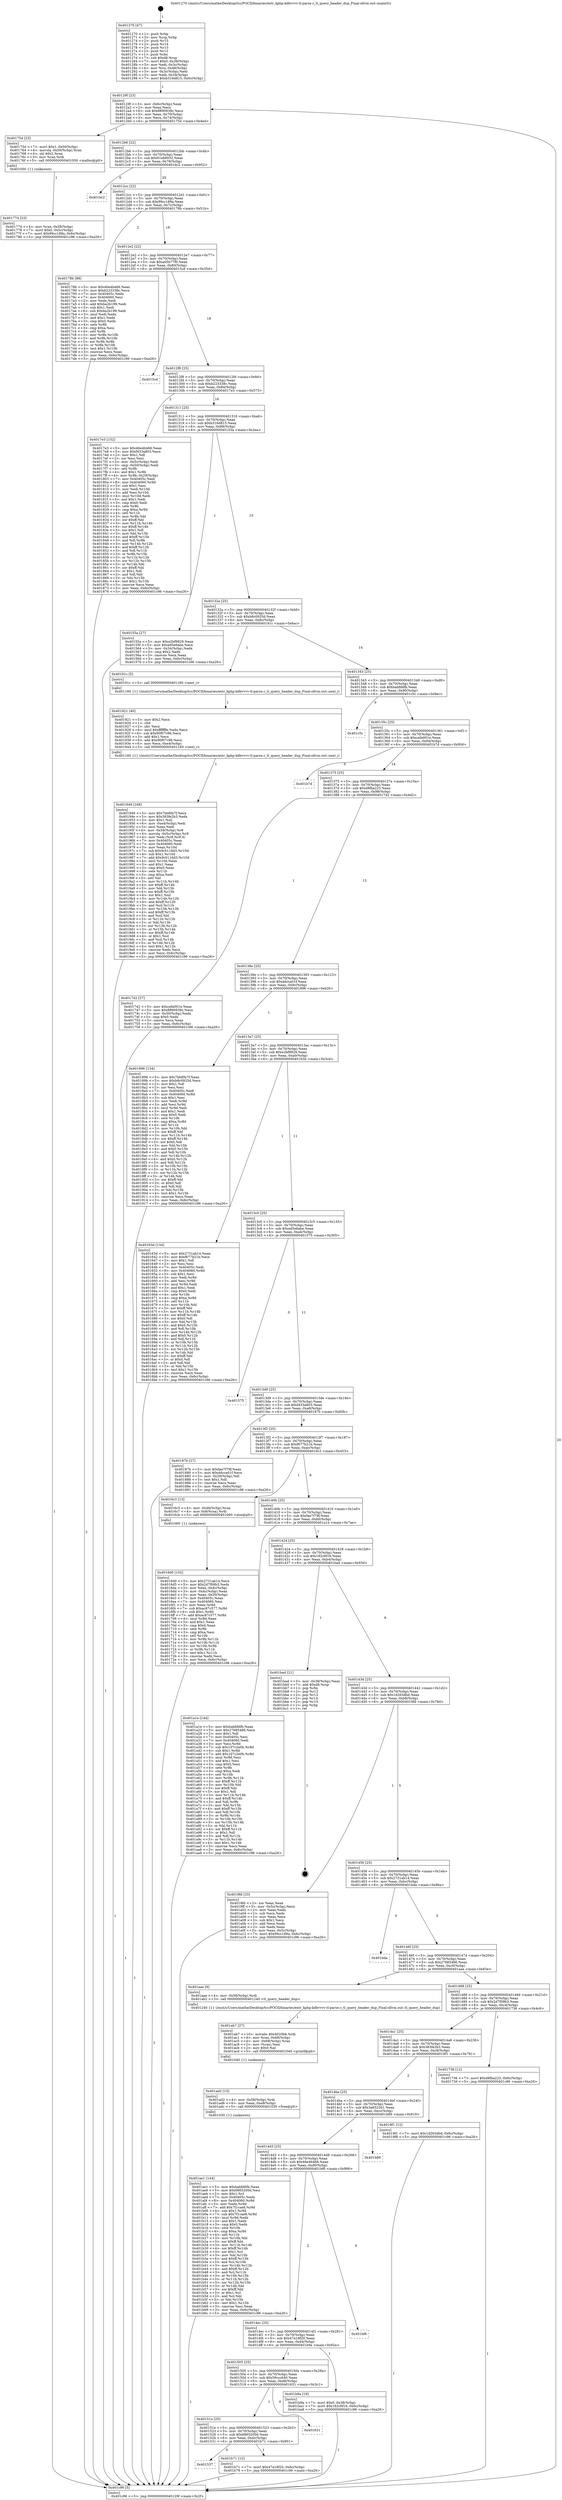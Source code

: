 digraph "0x401270" {
  label = "0x401270 (/mnt/c/Users/mathe/Desktop/tcc/POCII/binaries/extr_kphp-kdbvvvv-tl-parse.c_tl_query_header_dup_Final-ollvm.out::main(0))"
  labelloc = "t"
  node[shape=record]

  Entry [label="",width=0.3,height=0.3,shape=circle,fillcolor=black,style=filled]
  "0x40129f" [label="{
     0x40129f [23]\l
     | [instrs]\l
     &nbsp;&nbsp;0x40129f \<+3\>: mov -0x6c(%rbp),%eax\l
     &nbsp;&nbsp;0x4012a2 \<+2\>: mov %eax,%ecx\l
     &nbsp;&nbsp;0x4012a4 \<+6\>: sub $0x8890939c,%ecx\l
     &nbsp;&nbsp;0x4012aa \<+3\>: mov %eax,-0x70(%rbp)\l
     &nbsp;&nbsp;0x4012ad \<+3\>: mov %ecx,-0x74(%rbp)\l
     &nbsp;&nbsp;0x4012b0 \<+6\>: je 000000000040175d \<main+0x4ed\>\l
  }"]
  "0x40175d" [label="{
     0x40175d [23]\l
     | [instrs]\l
     &nbsp;&nbsp;0x40175d \<+7\>: movl $0x1,-0x50(%rbp)\l
     &nbsp;&nbsp;0x401764 \<+4\>: movslq -0x50(%rbp),%rax\l
     &nbsp;&nbsp;0x401768 \<+4\>: shl $0x2,%rax\l
     &nbsp;&nbsp;0x40176c \<+3\>: mov %rax,%rdi\l
     &nbsp;&nbsp;0x40176f \<+5\>: call 0000000000401050 \<malloc@plt\>\l
     | [calls]\l
     &nbsp;&nbsp;0x401050 \{1\} (unknown)\l
  }"]
  "0x4012b6" [label="{
     0x4012b6 [22]\l
     | [instrs]\l
     &nbsp;&nbsp;0x4012b6 \<+5\>: jmp 00000000004012bb \<main+0x4b\>\l
     &nbsp;&nbsp;0x4012bb \<+3\>: mov -0x70(%rbp),%eax\l
     &nbsp;&nbsp;0x4012be \<+5\>: sub $0x91eb8032,%eax\l
     &nbsp;&nbsp;0x4012c3 \<+3\>: mov %eax,-0x78(%rbp)\l
     &nbsp;&nbsp;0x4012c6 \<+6\>: je 0000000000401bc2 \<main+0x952\>\l
  }"]
  Exit [label="",width=0.3,height=0.3,shape=circle,fillcolor=black,style=filled,peripheries=2]
  "0x401bc2" [label="{
     0x401bc2\l
  }", style=dashed]
  "0x4012cc" [label="{
     0x4012cc [22]\l
     | [instrs]\l
     &nbsp;&nbsp;0x4012cc \<+5\>: jmp 00000000004012d1 \<main+0x61\>\l
     &nbsp;&nbsp;0x4012d1 \<+3\>: mov -0x70(%rbp),%eax\l
     &nbsp;&nbsp;0x4012d4 \<+5\>: sub $0x99cc188a,%eax\l
     &nbsp;&nbsp;0x4012d9 \<+3\>: mov %eax,-0x7c(%rbp)\l
     &nbsp;&nbsp;0x4012dc \<+6\>: je 000000000040178b \<main+0x51b\>\l
  }"]
  "0x401537" [label="{
     0x401537\l
  }", style=dashed]
  "0x40178b" [label="{
     0x40178b [88]\l
     | [instrs]\l
     &nbsp;&nbsp;0x40178b \<+5\>: mov $0x46e4b466,%eax\l
     &nbsp;&nbsp;0x401790 \<+5\>: mov $0xb223338c,%ecx\l
     &nbsp;&nbsp;0x401795 \<+7\>: mov 0x40405c,%edx\l
     &nbsp;&nbsp;0x40179c \<+7\>: mov 0x404060,%esi\l
     &nbsp;&nbsp;0x4017a3 \<+2\>: mov %edx,%edi\l
     &nbsp;&nbsp;0x4017a5 \<+6\>: add $0xba2b199,%edi\l
     &nbsp;&nbsp;0x4017ab \<+3\>: sub $0x1,%edi\l
     &nbsp;&nbsp;0x4017ae \<+6\>: sub $0xba2b199,%edi\l
     &nbsp;&nbsp;0x4017b4 \<+3\>: imul %edi,%edx\l
     &nbsp;&nbsp;0x4017b7 \<+3\>: and $0x1,%edx\l
     &nbsp;&nbsp;0x4017ba \<+3\>: cmp $0x0,%edx\l
     &nbsp;&nbsp;0x4017bd \<+4\>: sete %r8b\l
     &nbsp;&nbsp;0x4017c1 \<+3\>: cmp $0xa,%esi\l
     &nbsp;&nbsp;0x4017c4 \<+4\>: setl %r9b\l
     &nbsp;&nbsp;0x4017c8 \<+3\>: mov %r8b,%r10b\l
     &nbsp;&nbsp;0x4017cb \<+3\>: and %r9b,%r10b\l
     &nbsp;&nbsp;0x4017ce \<+3\>: xor %r9b,%r8b\l
     &nbsp;&nbsp;0x4017d1 \<+3\>: or %r8b,%r10b\l
     &nbsp;&nbsp;0x4017d4 \<+4\>: test $0x1,%r10b\l
     &nbsp;&nbsp;0x4017d8 \<+3\>: cmovne %ecx,%eax\l
     &nbsp;&nbsp;0x4017db \<+3\>: mov %eax,-0x6c(%rbp)\l
     &nbsp;&nbsp;0x4017de \<+5\>: jmp 0000000000401c96 \<main+0xa26\>\l
  }"]
  "0x4012e2" [label="{
     0x4012e2 [22]\l
     | [instrs]\l
     &nbsp;&nbsp;0x4012e2 \<+5\>: jmp 00000000004012e7 \<main+0x77\>\l
     &nbsp;&nbsp;0x4012e7 \<+3\>: mov -0x70(%rbp),%eax\l
     &nbsp;&nbsp;0x4012ea \<+5\>: sub $0xa05b77f0,%eax\l
     &nbsp;&nbsp;0x4012ef \<+3\>: mov %eax,-0x80(%rbp)\l
     &nbsp;&nbsp;0x4012f2 \<+6\>: je 00000000004015cd \<main+0x35d\>\l
  }"]
  "0x401b71" [label="{
     0x401b71 [12]\l
     | [instrs]\l
     &nbsp;&nbsp;0x401b71 \<+7\>: movl $0x47a18f20,-0x6c(%rbp)\l
     &nbsp;&nbsp;0x401b78 \<+5\>: jmp 0000000000401c96 \<main+0xa26\>\l
  }"]
  "0x4015cd" [label="{
     0x4015cd\l
  }", style=dashed]
  "0x4012f8" [label="{
     0x4012f8 [25]\l
     | [instrs]\l
     &nbsp;&nbsp;0x4012f8 \<+5\>: jmp 00000000004012fd \<main+0x8d\>\l
     &nbsp;&nbsp;0x4012fd \<+3\>: mov -0x70(%rbp),%eax\l
     &nbsp;&nbsp;0x401300 \<+5\>: sub $0xb223338c,%eax\l
     &nbsp;&nbsp;0x401305 \<+6\>: mov %eax,-0x84(%rbp)\l
     &nbsp;&nbsp;0x40130b \<+6\>: je 00000000004017e3 \<main+0x573\>\l
  }"]
  "0x40151e" [label="{
     0x40151e [25]\l
     | [instrs]\l
     &nbsp;&nbsp;0x40151e \<+5\>: jmp 0000000000401523 \<main+0x2b3\>\l
     &nbsp;&nbsp;0x401523 \<+3\>: mov -0x70(%rbp),%eax\l
     &nbsp;&nbsp;0x401526 \<+5\>: sub $0x6865200d,%eax\l
     &nbsp;&nbsp;0x40152b \<+6\>: mov %eax,-0xdc(%rbp)\l
     &nbsp;&nbsp;0x401531 \<+6\>: je 0000000000401b71 \<main+0x901\>\l
  }"]
  "0x4017e3" [label="{
     0x4017e3 [152]\l
     | [instrs]\l
     &nbsp;&nbsp;0x4017e3 \<+5\>: mov $0x46e4b466,%eax\l
     &nbsp;&nbsp;0x4017e8 \<+5\>: mov $0xf433a803,%ecx\l
     &nbsp;&nbsp;0x4017ed \<+2\>: mov $0x1,%dl\l
     &nbsp;&nbsp;0x4017ef \<+2\>: xor %esi,%esi\l
     &nbsp;&nbsp;0x4017f1 \<+3\>: mov -0x5c(%rbp),%edi\l
     &nbsp;&nbsp;0x4017f4 \<+3\>: cmp -0x50(%rbp),%edi\l
     &nbsp;&nbsp;0x4017f7 \<+4\>: setl %r8b\l
     &nbsp;&nbsp;0x4017fb \<+4\>: and $0x1,%r8b\l
     &nbsp;&nbsp;0x4017ff \<+4\>: mov %r8b,-0x29(%rbp)\l
     &nbsp;&nbsp;0x401803 \<+7\>: mov 0x40405c,%edi\l
     &nbsp;&nbsp;0x40180a \<+8\>: mov 0x404060,%r9d\l
     &nbsp;&nbsp;0x401812 \<+3\>: sub $0x1,%esi\l
     &nbsp;&nbsp;0x401815 \<+3\>: mov %edi,%r10d\l
     &nbsp;&nbsp;0x401818 \<+3\>: add %esi,%r10d\l
     &nbsp;&nbsp;0x40181b \<+4\>: imul %r10d,%edi\l
     &nbsp;&nbsp;0x40181f \<+3\>: and $0x1,%edi\l
     &nbsp;&nbsp;0x401822 \<+3\>: cmp $0x0,%edi\l
     &nbsp;&nbsp;0x401825 \<+4\>: sete %r8b\l
     &nbsp;&nbsp;0x401829 \<+4\>: cmp $0xa,%r9d\l
     &nbsp;&nbsp;0x40182d \<+4\>: setl %r11b\l
     &nbsp;&nbsp;0x401831 \<+3\>: mov %r8b,%bl\l
     &nbsp;&nbsp;0x401834 \<+3\>: xor $0xff,%bl\l
     &nbsp;&nbsp;0x401837 \<+3\>: mov %r11b,%r14b\l
     &nbsp;&nbsp;0x40183a \<+4\>: xor $0xff,%r14b\l
     &nbsp;&nbsp;0x40183e \<+3\>: xor $0x1,%dl\l
     &nbsp;&nbsp;0x401841 \<+3\>: mov %bl,%r15b\l
     &nbsp;&nbsp;0x401844 \<+4\>: and $0xff,%r15b\l
     &nbsp;&nbsp;0x401848 \<+3\>: and %dl,%r8b\l
     &nbsp;&nbsp;0x40184b \<+3\>: mov %r14b,%r12b\l
     &nbsp;&nbsp;0x40184e \<+4\>: and $0xff,%r12b\l
     &nbsp;&nbsp;0x401852 \<+3\>: and %dl,%r11b\l
     &nbsp;&nbsp;0x401855 \<+3\>: or %r8b,%r15b\l
     &nbsp;&nbsp;0x401858 \<+3\>: or %r11b,%r12b\l
     &nbsp;&nbsp;0x40185b \<+3\>: xor %r12b,%r15b\l
     &nbsp;&nbsp;0x40185e \<+3\>: or %r14b,%bl\l
     &nbsp;&nbsp;0x401861 \<+3\>: xor $0xff,%bl\l
     &nbsp;&nbsp;0x401864 \<+3\>: or $0x1,%dl\l
     &nbsp;&nbsp;0x401867 \<+2\>: and %dl,%bl\l
     &nbsp;&nbsp;0x401869 \<+3\>: or %bl,%r15b\l
     &nbsp;&nbsp;0x40186c \<+4\>: test $0x1,%r15b\l
     &nbsp;&nbsp;0x401870 \<+3\>: cmovne %ecx,%eax\l
     &nbsp;&nbsp;0x401873 \<+3\>: mov %eax,-0x6c(%rbp)\l
     &nbsp;&nbsp;0x401876 \<+5\>: jmp 0000000000401c96 \<main+0xa26\>\l
  }"]
  "0x401311" [label="{
     0x401311 [25]\l
     | [instrs]\l
     &nbsp;&nbsp;0x401311 \<+5\>: jmp 0000000000401316 \<main+0xa6\>\l
     &nbsp;&nbsp;0x401316 \<+3\>: mov -0x70(%rbp),%eax\l
     &nbsp;&nbsp;0x401319 \<+5\>: sub $0xb316d815,%eax\l
     &nbsp;&nbsp;0x40131e \<+6\>: mov %eax,-0x88(%rbp)\l
     &nbsp;&nbsp;0x401324 \<+6\>: je 000000000040155a \<main+0x2ea\>\l
  }"]
  "0x401631" [label="{
     0x401631\l
  }", style=dashed]
  "0x40155a" [label="{
     0x40155a [27]\l
     | [instrs]\l
     &nbsp;&nbsp;0x40155a \<+5\>: mov $0xe2bf9829,%eax\l
     &nbsp;&nbsp;0x40155f \<+5\>: mov $0xed5e6abe,%ecx\l
     &nbsp;&nbsp;0x401564 \<+3\>: mov -0x34(%rbp),%edx\l
     &nbsp;&nbsp;0x401567 \<+3\>: cmp $0x2,%edx\l
     &nbsp;&nbsp;0x40156a \<+3\>: cmovne %ecx,%eax\l
     &nbsp;&nbsp;0x40156d \<+3\>: mov %eax,-0x6c(%rbp)\l
     &nbsp;&nbsp;0x401570 \<+5\>: jmp 0000000000401c96 \<main+0xa26\>\l
  }"]
  "0x40132a" [label="{
     0x40132a [25]\l
     | [instrs]\l
     &nbsp;&nbsp;0x40132a \<+5\>: jmp 000000000040132f \<main+0xbf\>\l
     &nbsp;&nbsp;0x40132f \<+3\>: mov -0x70(%rbp),%eax\l
     &nbsp;&nbsp;0x401332 \<+5\>: sub $0xb8c0925d,%eax\l
     &nbsp;&nbsp;0x401337 \<+6\>: mov %eax,-0x8c(%rbp)\l
     &nbsp;&nbsp;0x40133d \<+6\>: je 000000000040191c \<main+0x6ac\>\l
  }"]
  "0x401c96" [label="{
     0x401c96 [5]\l
     | [instrs]\l
     &nbsp;&nbsp;0x401c96 \<+5\>: jmp 000000000040129f \<main+0x2f\>\l
  }"]
  "0x401270" [label="{
     0x401270 [47]\l
     | [instrs]\l
     &nbsp;&nbsp;0x401270 \<+1\>: push %rbp\l
     &nbsp;&nbsp;0x401271 \<+3\>: mov %rsp,%rbp\l
     &nbsp;&nbsp;0x401274 \<+2\>: push %r15\l
     &nbsp;&nbsp;0x401276 \<+2\>: push %r14\l
     &nbsp;&nbsp;0x401278 \<+2\>: push %r13\l
     &nbsp;&nbsp;0x40127a \<+2\>: push %r12\l
     &nbsp;&nbsp;0x40127c \<+1\>: push %rbx\l
     &nbsp;&nbsp;0x40127d \<+7\>: sub $0xd8,%rsp\l
     &nbsp;&nbsp;0x401284 \<+7\>: movl $0x0,-0x38(%rbp)\l
     &nbsp;&nbsp;0x40128b \<+3\>: mov %edi,-0x3c(%rbp)\l
     &nbsp;&nbsp;0x40128e \<+4\>: mov %rsi,-0x48(%rbp)\l
     &nbsp;&nbsp;0x401292 \<+3\>: mov -0x3c(%rbp),%edi\l
     &nbsp;&nbsp;0x401295 \<+3\>: mov %edi,-0x34(%rbp)\l
     &nbsp;&nbsp;0x401298 \<+7\>: movl $0xb316d815,-0x6c(%rbp)\l
  }"]
  "0x401505" [label="{
     0x401505 [25]\l
     | [instrs]\l
     &nbsp;&nbsp;0x401505 \<+5\>: jmp 000000000040150a \<main+0x29a\>\l
     &nbsp;&nbsp;0x40150a \<+3\>: mov -0x70(%rbp),%eax\l
     &nbsp;&nbsp;0x40150d \<+5\>: sub $0x59ccc640,%eax\l
     &nbsp;&nbsp;0x401512 \<+6\>: mov %eax,-0xd8(%rbp)\l
     &nbsp;&nbsp;0x401518 \<+6\>: je 0000000000401631 \<main+0x3c1\>\l
  }"]
  "0x40191c" [label="{
     0x40191c [5]\l
     | [instrs]\l
     &nbsp;&nbsp;0x40191c \<+5\>: call 0000000000401160 \<next_i\>\l
     | [calls]\l
     &nbsp;&nbsp;0x401160 \{1\} (/mnt/c/Users/mathe/Desktop/tcc/POCII/binaries/extr_kphp-kdbvvvv-tl-parse.c_tl_query_header_dup_Final-ollvm.out::next_i)\l
  }"]
  "0x401343" [label="{
     0x401343 [25]\l
     | [instrs]\l
     &nbsp;&nbsp;0x401343 \<+5\>: jmp 0000000000401348 \<main+0xd8\>\l
     &nbsp;&nbsp;0x401348 \<+3\>: mov -0x70(%rbp),%eax\l
     &nbsp;&nbsp;0x40134b \<+5\>: sub $0xbabfd6fb,%eax\l
     &nbsp;&nbsp;0x401350 \<+6\>: mov %eax,-0x90(%rbp)\l
     &nbsp;&nbsp;0x401356 \<+6\>: je 0000000000401c5c \<main+0x9ec\>\l
  }"]
  "0x401b9a" [label="{
     0x401b9a [19]\l
     | [instrs]\l
     &nbsp;&nbsp;0x401b9a \<+7\>: movl $0x0,-0x38(%rbp)\l
     &nbsp;&nbsp;0x401ba1 \<+7\>: movl $0x182c6f16,-0x6c(%rbp)\l
     &nbsp;&nbsp;0x401ba8 \<+5\>: jmp 0000000000401c96 \<main+0xa26\>\l
  }"]
  "0x401c5c" [label="{
     0x401c5c\l
  }", style=dashed]
  "0x40135c" [label="{
     0x40135c [25]\l
     | [instrs]\l
     &nbsp;&nbsp;0x40135c \<+5\>: jmp 0000000000401361 \<main+0xf1\>\l
     &nbsp;&nbsp;0x401361 \<+3\>: mov -0x70(%rbp),%eax\l
     &nbsp;&nbsp;0x401364 \<+5\>: sub $0xcefa001e,%eax\l
     &nbsp;&nbsp;0x401369 \<+6\>: mov %eax,-0x94(%rbp)\l
     &nbsp;&nbsp;0x40136f \<+6\>: je 0000000000401b7d \<main+0x90d\>\l
  }"]
  "0x4014ec" [label="{
     0x4014ec [25]\l
     | [instrs]\l
     &nbsp;&nbsp;0x4014ec \<+5\>: jmp 00000000004014f1 \<main+0x281\>\l
     &nbsp;&nbsp;0x4014f1 \<+3\>: mov -0x70(%rbp),%eax\l
     &nbsp;&nbsp;0x4014f4 \<+5\>: sub $0x47a18f20,%eax\l
     &nbsp;&nbsp;0x4014f9 \<+6\>: mov %eax,-0xd4(%rbp)\l
     &nbsp;&nbsp;0x4014ff \<+6\>: je 0000000000401b9a \<main+0x92a\>\l
  }"]
  "0x401b7d" [label="{
     0x401b7d\l
  }", style=dashed]
  "0x401375" [label="{
     0x401375 [25]\l
     | [instrs]\l
     &nbsp;&nbsp;0x401375 \<+5\>: jmp 000000000040137a \<main+0x10a\>\l
     &nbsp;&nbsp;0x40137a \<+3\>: mov -0x70(%rbp),%eax\l
     &nbsp;&nbsp;0x40137d \<+5\>: sub $0xd8fba223,%eax\l
     &nbsp;&nbsp;0x401382 \<+6\>: mov %eax,-0x98(%rbp)\l
     &nbsp;&nbsp;0x401388 \<+6\>: je 0000000000401742 \<main+0x4d2\>\l
  }"]
  "0x401bf6" [label="{
     0x401bf6\l
  }", style=dashed]
  "0x401742" [label="{
     0x401742 [27]\l
     | [instrs]\l
     &nbsp;&nbsp;0x401742 \<+5\>: mov $0xcefa001e,%eax\l
     &nbsp;&nbsp;0x401747 \<+5\>: mov $0x8890939c,%ecx\l
     &nbsp;&nbsp;0x40174c \<+3\>: mov -0x30(%rbp),%edx\l
     &nbsp;&nbsp;0x40174f \<+3\>: cmp $0x0,%edx\l
     &nbsp;&nbsp;0x401752 \<+3\>: cmove %ecx,%eax\l
     &nbsp;&nbsp;0x401755 \<+3\>: mov %eax,-0x6c(%rbp)\l
     &nbsp;&nbsp;0x401758 \<+5\>: jmp 0000000000401c96 \<main+0xa26\>\l
  }"]
  "0x40138e" [label="{
     0x40138e [25]\l
     | [instrs]\l
     &nbsp;&nbsp;0x40138e \<+5\>: jmp 0000000000401393 \<main+0x123\>\l
     &nbsp;&nbsp;0x401393 \<+3\>: mov -0x70(%rbp),%eax\l
     &nbsp;&nbsp;0x401396 \<+5\>: sub $0xddcca01f,%eax\l
     &nbsp;&nbsp;0x40139b \<+6\>: mov %eax,-0x9c(%rbp)\l
     &nbsp;&nbsp;0x4013a1 \<+6\>: je 0000000000401896 \<main+0x626\>\l
  }"]
  "0x4014d3" [label="{
     0x4014d3 [25]\l
     | [instrs]\l
     &nbsp;&nbsp;0x4014d3 \<+5\>: jmp 00000000004014d8 \<main+0x268\>\l
     &nbsp;&nbsp;0x4014d8 \<+3\>: mov -0x70(%rbp),%eax\l
     &nbsp;&nbsp;0x4014db \<+5\>: sub $0x46e4b466,%eax\l
     &nbsp;&nbsp;0x4014e0 \<+6\>: mov %eax,-0xd0(%rbp)\l
     &nbsp;&nbsp;0x4014e6 \<+6\>: je 0000000000401bf6 \<main+0x986\>\l
  }"]
  "0x401896" [label="{
     0x401896 [134]\l
     | [instrs]\l
     &nbsp;&nbsp;0x401896 \<+5\>: mov $0x7bbf0b7f,%eax\l
     &nbsp;&nbsp;0x40189b \<+5\>: mov $0xb8c0925d,%ecx\l
     &nbsp;&nbsp;0x4018a0 \<+2\>: mov $0x1,%dl\l
     &nbsp;&nbsp;0x4018a2 \<+2\>: xor %esi,%esi\l
     &nbsp;&nbsp;0x4018a4 \<+7\>: mov 0x40405c,%edi\l
     &nbsp;&nbsp;0x4018ab \<+8\>: mov 0x404060,%r8d\l
     &nbsp;&nbsp;0x4018b3 \<+3\>: sub $0x1,%esi\l
     &nbsp;&nbsp;0x4018b6 \<+3\>: mov %edi,%r9d\l
     &nbsp;&nbsp;0x4018b9 \<+3\>: add %esi,%r9d\l
     &nbsp;&nbsp;0x4018bc \<+4\>: imul %r9d,%edi\l
     &nbsp;&nbsp;0x4018c0 \<+3\>: and $0x1,%edi\l
     &nbsp;&nbsp;0x4018c3 \<+3\>: cmp $0x0,%edi\l
     &nbsp;&nbsp;0x4018c6 \<+4\>: sete %r10b\l
     &nbsp;&nbsp;0x4018ca \<+4\>: cmp $0xa,%r8d\l
     &nbsp;&nbsp;0x4018ce \<+4\>: setl %r11b\l
     &nbsp;&nbsp;0x4018d2 \<+3\>: mov %r10b,%bl\l
     &nbsp;&nbsp;0x4018d5 \<+3\>: xor $0xff,%bl\l
     &nbsp;&nbsp;0x4018d8 \<+3\>: mov %r11b,%r14b\l
     &nbsp;&nbsp;0x4018db \<+4\>: xor $0xff,%r14b\l
     &nbsp;&nbsp;0x4018df \<+3\>: xor $0x0,%dl\l
     &nbsp;&nbsp;0x4018e2 \<+3\>: mov %bl,%r15b\l
     &nbsp;&nbsp;0x4018e5 \<+4\>: and $0x0,%r15b\l
     &nbsp;&nbsp;0x4018e9 \<+3\>: and %dl,%r10b\l
     &nbsp;&nbsp;0x4018ec \<+3\>: mov %r14b,%r12b\l
     &nbsp;&nbsp;0x4018ef \<+4\>: and $0x0,%r12b\l
     &nbsp;&nbsp;0x4018f3 \<+3\>: and %dl,%r11b\l
     &nbsp;&nbsp;0x4018f6 \<+3\>: or %r10b,%r15b\l
     &nbsp;&nbsp;0x4018f9 \<+3\>: or %r11b,%r12b\l
     &nbsp;&nbsp;0x4018fc \<+3\>: xor %r12b,%r15b\l
     &nbsp;&nbsp;0x4018ff \<+3\>: or %r14b,%bl\l
     &nbsp;&nbsp;0x401902 \<+3\>: xor $0xff,%bl\l
     &nbsp;&nbsp;0x401905 \<+3\>: or $0x0,%dl\l
     &nbsp;&nbsp;0x401908 \<+2\>: and %dl,%bl\l
     &nbsp;&nbsp;0x40190a \<+3\>: or %bl,%r15b\l
     &nbsp;&nbsp;0x40190d \<+4\>: test $0x1,%r15b\l
     &nbsp;&nbsp;0x401911 \<+3\>: cmovne %ecx,%eax\l
     &nbsp;&nbsp;0x401914 \<+3\>: mov %eax,-0x6c(%rbp)\l
     &nbsp;&nbsp;0x401917 \<+5\>: jmp 0000000000401c96 \<main+0xa26\>\l
  }"]
  "0x4013a7" [label="{
     0x4013a7 [25]\l
     | [instrs]\l
     &nbsp;&nbsp;0x4013a7 \<+5\>: jmp 00000000004013ac \<main+0x13c\>\l
     &nbsp;&nbsp;0x4013ac \<+3\>: mov -0x70(%rbp),%eax\l
     &nbsp;&nbsp;0x4013af \<+5\>: sub $0xe2bf9829,%eax\l
     &nbsp;&nbsp;0x4013b4 \<+6\>: mov %eax,-0xa0(%rbp)\l
     &nbsp;&nbsp;0x4013ba \<+6\>: je 000000000040163d \<main+0x3cd\>\l
  }"]
  "0x401b89" [label="{
     0x401b89\l
  }", style=dashed]
  "0x40163d" [label="{
     0x40163d [134]\l
     | [instrs]\l
     &nbsp;&nbsp;0x40163d \<+5\>: mov $0x2731ab14,%eax\l
     &nbsp;&nbsp;0x401642 \<+5\>: mov $0xf677b21b,%ecx\l
     &nbsp;&nbsp;0x401647 \<+2\>: mov $0x1,%dl\l
     &nbsp;&nbsp;0x401649 \<+2\>: xor %esi,%esi\l
     &nbsp;&nbsp;0x40164b \<+7\>: mov 0x40405c,%edi\l
     &nbsp;&nbsp;0x401652 \<+8\>: mov 0x404060,%r8d\l
     &nbsp;&nbsp;0x40165a \<+3\>: sub $0x1,%esi\l
     &nbsp;&nbsp;0x40165d \<+3\>: mov %edi,%r9d\l
     &nbsp;&nbsp;0x401660 \<+3\>: add %esi,%r9d\l
     &nbsp;&nbsp;0x401663 \<+4\>: imul %r9d,%edi\l
     &nbsp;&nbsp;0x401667 \<+3\>: and $0x1,%edi\l
     &nbsp;&nbsp;0x40166a \<+3\>: cmp $0x0,%edi\l
     &nbsp;&nbsp;0x40166d \<+4\>: sete %r10b\l
     &nbsp;&nbsp;0x401671 \<+4\>: cmp $0xa,%r8d\l
     &nbsp;&nbsp;0x401675 \<+4\>: setl %r11b\l
     &nbsp;&nbsp;0x401679 \<+3\>: mov %r10b,%bl\l
     &nbsp;&nbsp;0x40167c \<+3\>: xor $0xff,%bl\l
     &nbsp;&nbsp;0x40167f \<+3\>: mov %r11b,%r14b\l
     &nbsp;&nbsp;0x401682 \<+4\>: xor $0xff,%r14b\l
     &nbsp;&nbsp;0x401686 \<+3\>: xor $0x0,%dl\l
     &nbsp;&nbsp;0x401689 \<+3\>: mov %bl,%r15b\l
     &nbsp;&nbsp;0x40168c \<+4\>: and $0x0,%r15b\l
     &nbsp;&nbsp;0x401690 \<+3\>: and %dl,%r10b\l
     &nbsp;&nbsp;0x401693 \<+3\>: mov %r14b,%r12b\l
     &nbsp;&nbsp;0x401696 \<+4\>: and $0x0,%r12b\l
     &nbsp;&nbsp;0x40169a \<+3\>: and %dl,%r11b\l
     &nbsp;&nbsp;0x40169d \<+3\>: or %r10b,%r15b\l
     &nbsp;&nbsp;0x4016a0 \<+3\>: or %r11b,%r12b\l
     &nbsp;&nbsp;0x4016a3 \<+3\>: xor %r12b,%r15b\l
     &nbsp;&nbsp;0x4016a6 \<+3\>: or %r14b,%bl\l
     &nbsp;&nbsp;0x4016a9 \<+3\>: xor $0xff,%bl\l
     &nbsp;&nbsp;0x4016ac \<+3\>: or $0x0,%dl\l
     &nbsp;&nbsp;0x4016af \<+2\>: and %dl,%bl\l
     &nbsp;&nbsp;0x4016b1 \<+3\>: or %bl,%r15b\l
     &nbsp;&nbsp;0x4016b4 \<+4\>: test $0x1,%r15b\l
     &nbsp;&nbsp;0x4016b8 \<+3\>: cmovne %ecx,%eax\l
     &nbsp;&nbsp;0x4016bb \<+3\>: mov %eax,-0x6c(%rbp)\l
     &nbsp;&nbsp;0x4016be \<+5\>: jmp 0000000000401c96 \<main+0xa26\>\l
  }"]
  "0x4013c0" [label="{
     0x4013c0 [25]\l
     | [instrs]\l
     &nbsp;&nbsp;0x4013c0 \<+5\>: jmp 00000000004013c5 \<main+0x155\>\l
     &nbsp;&nbsp;0x4013c5 \<+3\>: mov -0x70(%rbp),%eax\l
     &nbsp;&nbsp;0x4013c8 \<+5\>: sub $0xed5e6abe,%eax\l
     &nbsp;&nbsp;0x4013cd \<+6\>: mov %eax,-0xa4(%rbp)\l
     &nbsp;&nbsp;0x4013d3 \<+6\>: je 0000000000401575 \<main+0x305\>\l
  }"]
  "0x401ae1" [label="{
     0x401ae1 [144]\l
     | [instrs]\l
     &nbsp;&nbsp;0x401ae1 \<+5\>: mov $0xbabfd6fb,%eax\l
     &nbsp;&nbsp;0x401ae6 \<+5\>: mov $0x6865200d,%esi\l
     &nbsp;&nbsp;0x401aeb \<+2\>: mov $0x1,%cl\l
     &nbsp;&nbsp;0x401aed \<+7\>: mov 0x40405c,%edx\l
     &nbsp;&nbsp;0x401af4 \<+8\>: mov 0x404060,%r8d\l
     &nbsp;&nbsp;0x401afc \<+3\>: mov %edx,%r9d\l
     &nbsp;&nbsp;0x401aff \<+7\>: add $0x7f1cae8,%r9d\l
     &nbsp;&nbsp;0x401b06 \<+4\>: sub $0x1,%r9d\l
     &nbsp;&nbsp;0x401b0a \<+7\>: sub $0x7f1cae8,%r9d\l
     &nbsp;&nbsp;0x401b11 \<+4\>: imul %r9d,%edx\l
     &nbsp;&nbsp;0x401b15 \<+3\>: and $0x1,%edx\l
     &nbsp;&nbsp;0x401b18 \<+3\>: cmp $0x0,%edx\l
     &nbsp;&nbsp;0x401b1b \<+4\>: sete %r10b\l
     &nbsp;&nbsp;0x401b1f \<+4\>: cmp $0xa,%r8d\l
     &nbsp;&nbsp;0x401b23 \<+4\>: setl %r11b\l
     &nbsp;&nbsp;0x401b27 \<+3\>: mov %r10b,%bl\l
     &nbsp;&nbsp;0x401b2a \<+3\>: xor $0xff,%bl\l
     &nbsp;&nbsp;0x401b2d \<+3\>: mov %r11b,%r14b\l
     &nbsp;&nbsp;0x401b30 \<+4\>: xor $0xff,%r14b\l
     &nbsp;&nbsp;0x401b34 \<+3\>: xor $0x1,%cl\l
     &nbsp;&nbsp;0x401b37 \<+3\>: mov %bl,%r15b\l
     &nbsp;&nbsp;0x401b3a \<+4\>: and $0xff,%r15b\l
     &nbsp;&nbsp;0x401b3e \<+3\>: and %cl,%r10b\l
     &nbsp;&nbsp;0x401b41 \<+3\>: mov %r14b,%r12b\l
     &nbsp;&nbsp;0x401b44 \<+4\>: and $0xff,%r12b\l
     &nbsp;&nbsp;0x401b48 \<+3\>: and %cl,%r11b\l
     &nbsp;&nbsp;0x401b4b \<+3\>: or %r10b,%r15b\l
     &nbsp;&nbsp;0x401b4e \<+3\>: or %r11b,%r12b\l
     &nbsp;&nbsp;0x401b51 \<+3\>: xor %r12b,%r15b\l
     &nbsp;&nbsp;0x401b54 \<+3\>: or %r14b,%bl\l
     &nbsp;&nbsp;0x401b57 \<+3\>: xor $0xff,%bl\l
     &nbsp;&nbsp;0x401b5a \<+3\>: or $0x1,%cl\l
     &nbsp;&nbsp;0x401b5d \<+2\>: and %cl,%bl\l
     &nbsp;&nbsp;0x401b5f \<+3\>: or %bl,%r15b\l
     &nbsp;&nbsp;0x401b62 \<+4\>: test $0x1,%r15b\l
     &nbsp;&nbsp;0x401b66 \<+3\>: cmovne %esi,%eax\l
     &nbsp;&nbsp;0x401b69 \<+3\>: mov %eax,-0x6c(%rbp)\l
     &nbsp;&nbsp;0x401b6c \<+5\>: jmp 0000000000401c96 \<main+0xa26\>\l
  }"]
  "0x401575" [label="{
     0x401575\l
  }", style=dashed]
  "0x4013d9" [label="{
     0x4013d9 [25]\l
     | [instrs]\l
     &nbsp;&nbsp;0x4013d9 \<+5\>: jmp 00000000004013de \<main+0x16e\>\l
     &nbsp;&nbsp;0x4013de \<+3\>: mov -0x70(%rbp),%eax\l
     &nbsp;&nbsp;0x4013e1 \<+5\>: sub $0xf433a803,%eax\l
     &nbsp;&nbsp;0x4013e6 \<+6\>: mov %eax,-0xa8(%rbp)\l
     &nbsp;&nbsp;0x4013ec \<+6\>: je 000000000040187b \<main+0x60b\>\l
  }"]
  "0x401ad2" [label="{
     0x401ad2 [15]\l
     | [instrs]\l
     &nbsp;&nbsp;0x401ad2 \<+4\>: mov -0x58(%rbp),%rdi\l
     &nbsp;&nbsp;0x401ad6 \<+6\>: mov %eax,-0xe8(%rbp)\l
     &nbsp;&nbsp;0x401adc \<+5\>: call 0000000000401030 \<free@plt\>\l
     | [calls]\l
     &nbsp;&nbsp;0x401030 \{1\} (unknown)\l
  }"]
  "0x40187b" [label="{
     0x40187b [27]\l
     | [instrs]\l
     &nbsp;&nbsp;0x40187b \<+5\>: mov $0xfae7f79f,%eax\l
     &nbsp;&nbsp;0x401880 \<+5\>: mov $0xddcca01f,%ecx\l
     &nbsp;&nbsp;0x401885 \<+3\>: mov -0x29(%rbp),%dl\l
     &nbsp;&nbsp;0x401888 \<+3\>: test $0x1,%dl\l
     &nbsp;&nbsp;0x40188b \<+3\>: cmovne %ecx,%eax\l
     &nbsp;&nbsp;0x40188e \<+3\>: mov %eax,-0x6c(%rbp)\l
     &nbsp;&nbsp;0x401891 \<+5\>: jmp 0000000000401c96 \<main+0xa26\>\l
  }"]
  "0x4013f2" [label="{
     0x4013f2 [25]\l
     | [instrs]\l
     &nbsp;&nbsp;0x4013f2 \<+5\>: jmp 00000000004013f7 \<main+0x187\>\l
     &nbsp;&nbsp;0x4013f7 \<+3\>: mov -0x70(%rbp),%eax\l
     &nbsp;&nbsp;0x4013fa \<+5\>: sub $0xf677b21b,%eax\l
     &nbsp;&nbsp;0x4013ff \<+6\>: mov %eax,-0xac(%rbp)\l
     &nbsp;&nbsp;0x401405 \<+6\>: je 00000000004016c3 \<main+0x453\>\l
  }"]
  "0x401ab7" [label="{
     0x401ab7 [27]\l
     | [instrs]\l
     &nbsp;&nbsp;0x401ab7 \<+10\>: movabs $0x4020b6,%rdi\l
     &nbsp;&nbsp;0x401ac1 \<+4\>: mov %rax,-0x68(%rbp)\l
     &nbsp;&nbsp;0x401ac5 \<+4\>: mov -0x68(%rbp),%rax\l
     &nbsp;&nbsp;0x401ac9 \<+2\>: mov (%rax),%esi\l
     &nbsp;&nbsp;0x401acb \<+2\>: mov $0x0,%al\l
     &nbsp;&nbsp;0x401acd \<+5\>: call 0000000000401040 \<printf@plt\>\l
     | [calls]\l
     &nbsp;&nbsp;0x401040 \{1\} (unknown)\l
  }"]
  "0x4016c3" [label="{
     0x4016c3 [13]\l
     | [instrs]\l
     &nbsp;&nbsp;0x4016c3 \<+4\>: mov -0x48(%rbp),%rax\l
     &nbsp;&nbsp;0x4016c7 \<+4\>: mov 0x8(%rax),%rdi\l
     &nbsp;&nbsp;0x4016cb \<+5\>: call 0000000000401060 \<atoi@plt\>\l
     | [calls]\l
     &nbsp;&nbsp;0x401060 \{1\} (unknown)\l
  }"]
  "0x40140b" [label="{
     0x40140b [25]\l
     | [instrs]\l
     &nbsp;&nbsp;0x40140b \<+5\>: jmp 0000000000401410 \<main+0x1a0\>\l
     &nbsp;&nbsp;0x401410 \<+3\>: mov -0x70(%rbp),%eax\l
     &nbsp;&nbsp;0x401413 \<+5\>: sub $0xfae7f79f,%eax\l
     &nbsp;&nbsp;0x401418 \<+6\>: mov %eax,-0xb0(%rbp)\l
     &nbsp;&nbsp;0x40141e \<+6\>: je 0000000000401a1e \<main+0x7ae\>\l
  }"]
  "0x4016d0" [label="{
     0x4016d0 [102]\l
     | [instrs]\l
     &nbsp;&nbsp;0x4016d0 \<+5\>: mov $0x2731ab14,%ecx\l
     &nbsp;&nbsp;0x4016d5 \<+5\>: mov $0x2d7f09b3,%edx\l
     &nbsp;&nbsp;0x4016da \<+3\>: mov %eax,-0x4c(%rbp)\l
     &nbsp;&nbsp;0x4016dd \<+3\>: mov -0x4c(%rbp),%eax\l
     &nbsp;&nbsp;0x4016e0 \<+3\>: mov %eax,-0x30(%rbp)\l
     &nbsp;&nbsp;0x4016e3 \<+7\>: mov 0x40405c,%eax\l
     &nbsp;&nbsp;0x4016ea \<+7\>: mov 0x404060,%esi\l
     &nbsp;&nbsp;0x4016f1 \<+3\>: mov %eax,%r8d\l
     &nbsp;&nbsp;0x4016f4 \<+7\>: sub $0xac87c577,%r8d\l
     &nbsp;&nbsp;0x4016fb \<+4\>: sub $0x1,%r8d\l
     &nbsp;&nbsp;0x4016ff \<+7\>: add $0xac87c577,%r8d\l
     &nbsp;&nbsp;0x401706 \<+4\>: imul %r8d,%eax\l
     &nbsp;&nbsp;0x40170a \<+3\>: and $0x1,%eax\l
     &nbsp;&nbsp;0x40170d \<+3\>: cmp $0x0,%eax\l
     &nbsp;&nbsp;0x401710 \<+4\>: sete %r9b\l
     &nbsp;&nbsp;0x401714 \<+3\>: cmp $0xa,%esi\l
     &nbsp;&nbsp;0x401717 \<+4\>: setl %r10b\l
     &nbsp;&nbsp;0x40171b \<+3\>: mov %r9b,%r11b\l
     &nbsp;&nbsp;0x40171e \<+3\>: and %r10b,%r11b\l
     &nbsp;&nbsp;0x401721 \<+3\>: xor %r10b,%r9b\l
     &nbsp;&nbsp;0x401724 \<+3\>: or %r9b,%r11b\l
     &nbsp;&nbsp;0x401727 \<+4\>: test $0x1,%r11b\l
     &nbsp;&nbsp;0x40172b \<+3\>: cmovne %edx,%ecx\l
     &nbsp;&nbsp;0x40172e \<+3\>: mov %ecx,-0x6c(%rbp)\l
     &nbsp;&nbsp;0x401731 \<+5\>: jmp 0000000000401c96 \<main+0xa26\>\l
  }"]
  "0x4014ba" [label="{
     0x4014ba [25]\l
     | [instrs]\l
     &nbsp;&nbsp;0x4014ba \<+5\>: jmp 00000000004014bf \<main+0x24f\>\l
     &nbsp;&nbsp;0x4014bf \<+3\>: mov -0x70(%rbp),%eax\l
     &nbsp;&nbsp;0x4014c2 \<+5\>: sub $0x3a6523d1,%eax\l
     &nbsp;&nbsp;0x4014c7 \<+6\>: mov %eax,-0xcc(%rbp)\l
     &nbsp;&nbsp;0x4014cd \<+6\>: je 0000000000401b89 \<main+0x919\>\l
  }"]
  "0x401a1e" [label="{
     0x401a1e [144]\l
     | [instrs]\l
     &nbsp;&nbsp;0x401a1e \<+5\>: mov $0xbabfd6fb,%eax\l
     &nbsp;&nbsp;0x401a23 \<+5\>: mov $0x27685486,%ecx\l
     &nbsp;&nbsp;0x401a28 \<+2\>: mov $0x1,%dl\l
     &nbsp;&nbsp;0x401a2a \<+7\>: mov 0x40405c,%esi\l
     &nbsp;&nbsp;0x401a31 \<+7\>: mov 0x404060,%edi\l
     &nbsp;&nbsp;0x401a38 \<+3\>: mov %esi,%r8d\l
     &nbsp;&nbsp;0x401a3b \<+7\>: sub $0x107c2e0b,%r8d\l
     &nbsp;&nbsp;0x401a42 \<+4\>: sub $0x1,%r8d\l
     &nbsp;&nbsp;0x401a46 \<+7\>: add $0x107c2e0b,%r8d\l
     &nbsp;&nbsp;0x401a4d \<+4\>: imul %r8d,%esi\l
     &nbsp;&nbsp;0x401a51 \<+3\>: and $0x1,%esi\l
     &nbsp;&nbsp;0x401a54 \<+3\>: cmp $0x0,%esi\l
     &nbsp;&nbsp;0x401a57 \<+4\>: sete %r9b\l
     &nbsp;&nbsp;0x401a5b \<+3\>: cmp $0xa,%edi\l
     &nbsp;&nbsp;0x401a5e \<+4\>: setl %r10b\l
     &nbsp;&nbsp;0x401a62 \<+3\>: mov %r9b,%r11b\l
     &nbsp;&nbsp;0x401a65 \<+4\>: xor $0xff,%r11b\l
     &nbsp;&nbsp;0x401a69 \<+3\>: mov %r10b,%bl\l
     &nbsp;&nbsp;0x401a6c \<+3\>: xor $0xff,%bl\l
     &nbsp;&nbsp;0x401a6f \<+3\>: xor $0x1,%dl\l
     &nbsp;&nbsp;0x401a72 \<+3\>: mov %r11b,%r14b\l
     &nbsp;&nbsp;0x401a75 \<+4\>: and $0xff,%r14b\l
     &nbsp;&nbsp;0x401a79 \<+3\>: and %dl,%r9b\l
     &nbsp;&nbsp;0x401a7c \<+3\>: mov %bl,%r15b\l
     &nbsp;&nbsp;0x401a7f \<+4\>: and $0xff,%r15b\l
     &nbsp;&nbsp;0x401a83 \<+3\>: and %dl,%r10b\l
     &nbsp;&nbsp;0x401a86 \<+3\>: or %r9b,%r14b\l
     &nbsp;&nbsp;0x401a89 \<+3\>: or %r10b,%r15b\l
     &nbsp;&nbsp;0x401a8c \<+3\>: xor %r15b,%r14b\l
     &nbsp;&nbsp;0x401a8f \<+3\>: or %bl,%r11b\l
     &nbsp;&nbsp;0x401a92 \<+4\>: xor $0xff,%r11b\l
     &nbsp;&nbsp;0x401a96 \<+3\>: or $0x1,%dl\l
     &nbsp;&nbsp;0x401a99 \<+3\>: and %dl,%r11b\l
     &nbsp;&nbsp;0x401a9c \<+3\>: or %r11b,%r14b\l
     &nbsp;&nbsp;0x401a9f \<+4\>: test $0x1,%r14b\l
     &nbsp;&nbsp;0x401aa3 \<+3\>: cmovne %ecx,%eax\l
     &nbsp;&nbsp;0x401aa6 \<+3\>: mov %eax,-0x6c(%rbp)\l
     &nbsp;&nbsp;0x401aa9 \<+5\>: jmp 0000000000401c96 \<main+0xa26\>\l
  }"]
  "0x401424" [label="{
     0x401424 [25]\l
     | [instrs]\l
     &nbsp;&nbsp;0x401424 \<+5\>: jmp 0000000000401429 \<main+0x1b9\>\l
     &nbsp;&nbsp;0x401429 \<+3\>: mov -0x70(%rbp),%eax\l
     &nbsp;&nbsp;0x40142c \<+5\>: sub $0x182c6f16,%eax\l
     &nbsp;&nbsp;0x401431 \<+6\>: mov %eax,-0xb4(%rbp)\l
     &nbsp;&nbsp;0x401437 \<+6\>: je 0000000000401bad \<main+0x93d\>\l
  }"]
  "0x4019f1" [label="{
     0x4019f1 [12]\l
     | [instrs]\l
     &nbsp;&nbsp;0x4019f1 \<+7\>: movl $0x1d263dbd,-0x6c(%rbp)\l
     &nbsp;&nbsp;0x4019f8 \<+5\>: jmp 0000000000401c96 \<main+0xa26\>\l
  }"]
  "0x401bad" [label="{
     0x401bad [21]\l
     | [instrs]\l
     &nbsp;&nbsp;0x401bad \<+3\>: mov -0x38(%rbp),%eax\l
     &nbsp;&nbsp;0x401bb0 \<+7\>: add $0xd8,%rsp\l
     &nbsp;&nbsp;0x401bb7 \<+1\>: pop %rbx\l
     &nbsp;&nbsp;0x401bb8 \<+2\>: pop %r12\l
     &nbsp;&nbsp;0x401bba \<+2\>: pop %r13\l
     &nbsp;&nbsp;0x401bbc \<+2\>: pop %r14\l
     &nbsp;&nbsp;0x401bbe \<+2\>: pop %r15\l
     &nbsp;&nbsp;0x401bc0 \<+1\>: pop %rbp\l
     &nbsp;&nbsp;0x401bc1 \<+1\>: ret\l
  }"]
  "0x40143d" [label="{
     0x40143d [25]\l
     | [instrs]\l
     &nbsp;&nbsp;0x40143d \<+5\>: jmp 0000000000401442 \<main+0x1d2\>\l
     &nbsp;&nbsp;0x401442 \<+3\>: mov -0x70(%rbp),%eax\l
     &nbsp;&nbsp;0x401445 \<+5\>: sub $0x1d263dbd,%eax\l
     &nbsp;&nbsp;0x40144a \<+6\>: mov %eax,-0xb8(%rbp)\l
     &nbsp;&nbsp;0x401450 \<+6\>: je 00000000004019fd \<main+0x78d\>\l
  }"]
  "0x401949" [label="{
     0x401949 [168]\l
     | [instrs]\l
     &nbsp;&nbsp;0x401949 \<+5\>: mov $0x7bbf0b7f,%ecx\l
     &nbsp;&nbsp;0x40194e \<+5\>: mov $0x383fe2b3,%edx\l
     &nbsp;&nbsp;0x401953 \<+3\>: mov $0x1,%sil\l
     &nbsp;&nbsp;0x401956 \<+6\>: mov -0xe4(%rbp),%edi\l
     &nbsp;&nbsp;0x40195c \<+3\>: imul %eax,%edi\l
     &nbsp;&nbsp;0x40195f \<+4\>: mov -0x58(%rbp),%r8\l
     &nbsp;&nbsp;0x401963 \<+4\>: movslq -0x5c(%rbp),%r9\l
     &nbsp;&nbsp;0x401967 \<+4\>: mov %edi,(%r8,%r9,4)\l
     &nbsp;&nbsp;0x40196b \<+7\>: mov 0x40405c,%eax\l
     &nbsp;&nbsp;0x401972 \<+7\>: mov 0x404060,%edi\l
     &nbsp;&nbsp;0x401979 \<+3\>: mov %eax,%r10d\l
     &nbsp;&nbsp;0x40197c \<+7\>: sub $0x9c0116d3,%r10d\l
     &nbsp;&nbsp;0x401983 \<+4\>: sub $0x1,%r10d\l
     &nbsp;&nbsp;0x401987 \<+7\>: add $0x9c0116d3,%r10d\l
     &nbsp;&nbsp;0x40198e \<+4\>: imul %r10d,%eax\l
     &nbsp;&nbsp;0x401992 \<+3\>: and $0x1,%eax\l
     &nbsp;&nbsp;0x401995 \<+3\>: cmp $0x0,%eax\l
     &nbsp;&nbsp;0x401998 \<+4\>: sete %r11b\l
     &nbsp;&nbsp;0x40199c \<+3\>: cmp $0xa,%edi\l
     &nbsp;&nbsp;0x40199f \<+3\>: setl %bl\l
     &nbsp;&nbsp;0x4019a2 \<+3\>: mov %r11b,%r14b\l
     &nbsp;&nbsp;0x4019a5 \<+4\>: xor $0xff,%r14b\l
     &nbsp;&nbsp;0x4019a9 \<+3\>: mov %bl,%r15b\l
     &nbsp;&nbsp;0x4019ac \<+4\>: xor $0xff,%r15b\l
     &nbsp;&nbsp;0x4019b0 \<+4\>: xor $0x1,%sil\l
     &nbsp;&nbsp;0x4019b4 \<+3\>: mov %r14b,%r12b\l
     &nbsp;&nbsp;0x4019b7 \<+4\>: and $0xff,%r12b\l
     &nbsp;&nbsp;0x4019bb \<+3\>: and %sil,%r11b\l
     &nbsp;&nbsp;0x4019be \<+3\>: mov %r15b,%r13b\l
     &nbsp;&nbsp;0x4019c1 \<+4\>: and $0xff,%r13b\l
     &nbsp;&nbsp;0x4019c5 \<+3\>: and %sil,%bl\l
     &nbsp;&nbsp;0x4019c8 \<+3\>: or %r11b,%r12b\l
     &nbsp;&nbsp;0x4019cb \<+3\>: or %bl,%r13b\l
     &nbsp;&nbsp;0x4019ce \<+3\>: xor %r13b,%r12b\l
     &nbsp;&nbsp;0x4019d1 \<+3\>: or %r15b,%r14b\l
     &nbsp;&nbsp;0x4019d4 \<+4\>: xor $0xff,%r14b\l
     &nbsp;&nbsp;0x4019d8 \<+4\>: or $0x1,%sil\l
     &nbsp;&nbsp;0x4019dc \<+3\>: and %sil,%r14b\l
     &nbsp;&nbsp;0x4019df \<+3\>: or %r14b,%r12b\l
     &nbsp;&nbsp;0x4019e2 \<+4\>: test $0x1,%r12b\l
     &nbsp;&nbsp;0x4019e6 \<+3\>: cmovne %edx,%ecx\l
     &nbsp;&nbsp;0x4019e9 \<+3\>: mov %ecx,-0x6c(%rbp)\l
     &nbsp;&nbsp;0x4019ec \<+5\>: jmp 0000000000401c96 \<main+0xa26\>\l
  }"]
  "0x4019fd" [label="{
     0x4019fd [33]\l
     | [instrs]\l
     &nbsp;&nbsp;0x4019fd \<+2\>: xor %eax,%eax\l
     &nbsp;&nbsp;0x4019ff \<+3\>: mov -0x5c(%rbp),%ecx\l
     &nbsp;&nbsp;0x401a02 \<+2\>: mov %eax,%edx\l
     &nbsp;&nbsp;0x401a04 \<+2\>: sub %ecx,%edx\l
     &nbsp;&nbsp;0x401a06 \<+2\>: mov %eax,%ecx\l
     &nbsp;&nbsp;0x401a08 \<+3\>: sub $0x1,%ecx\l
     &nbsp;&nbsp;0x401a0b \<+2\>: add %ecx,%edx\l
     &nbsp;&nbsp;0x401a0d \<+2\>: sub %edx,%eax\l
     &nbsp;&nbsp;0x401a0f \<+3\>: mov %eax,-0x5c(%rbp)\l
     &nbsp;&nbsp;0x401a12 \<+7\>: movl $0x99cc188a,-0x6c(%rbp)\l
     &nbsp;&nbsp;0x401a19 \<+5\>: jmp 0000000000401c96 \<main+0xa26\>\l
  }"]
  "0x401456" [label="{
     0x401456 [25]\l
     | [instrs]\l
     &nbsp;&nbsp;0x401456 \<+5\>: jmp 000000000040145b \<main+0x1eb\>\l
     &nbsp;&nbsp;0x40145b \<+3\>: mov -0x70(%rbp),%eax\l
     &nbsp;&nbsp;0x40145e \<+5\>: sub $0x2731ab14,%eax\l
     &nbsp;&nbsp;0x401463 \<+6\>: mov %eax,-0xbc(%rbp)\l
     &nbsp;&nbsp;0x401469 \<+6\>: je 0000000000401bda \<main+0x96a\>\l
  }"]
  "0x401921" [label="{
     0x401921 [40]\l
     | [instrs]\l
     &nbsp;&nbsp;0x401921 \<+5\>: mov $0x2,%ecx\l
     &nbsp;&nbsp;0x401926 \<+1\>: cltd\l
     &nbsp;&nbsp;0x401927 \<+2\>: idiv %ecx\l
     &nbsp;&nbsp;0x401929 \<+6\>: imul $0xfffffffe,%edx,%ecx\l
     &nbsp;&nbsp;0x40192f \<+6\>: sub $0x90f07c96,%ecx\l
     &nbsp;&nbsp;0x401935 \<+3\>: add $0x1,%ecx\l
     &nbsp;&nbsp;0x401938 \<+6\>: add $0x90f07c96,%ecx\l
     &nbsp;&nbsp;0x40193e \<+6\>: mov %ecx,-0xe4(%rbp)\l
     &nbsp;&nbsp;0x401944 \<+5\>: call 0000000000401160 \<next_i\>\l
     | [calls]\l
     &nbsp;&nbsp;0x401160 \{1\} (/mnt/c/Users/mathe/Desktop/tcc/POCII/binaries/extr_kphp-kdbvvvv-tl-parse.c_tl_query_header_dup_Final-ollvm.out::next_i)\l
  }"]
  "0x401bda" [label="{
     0x401bda\l
  }", style=dashed]
  "0x40146f" [label="{
     0x40146f [25]\l
     | [instrs]\l
     &nbsp;&nbsp;0x40146f \<+5\>: jmp 0000000000401474 \<main+0x204\>\l
     &nbsp;&nbsp;0x401474 \<+3\>: mov -0x70(%rbp),%eax\l
     &nbsp;&nbsp;0x401477 \<+5\>: sub $0x27685486,%eax\l
     &nbsp;&nbsp;0x40147c \<+6\>: mov %eax,-0xc0(%rbp)\l
     &nbsp;&nbsp;0x401482 \<+6\>: je 0000000000401aae \<main+0x83e\>\l
  }"]
  "0x401774" [label="{
     0x401774 [23]\l
     | [instrs]\l
     &nbsp;&nbsp;0x401774 \<+4\>: mov %rax,-0x58(%rbp)\l
     &nbsp;&nbsp;0x401778 \<+7\>: movl $0x0,-0x5c(%rbp)\l
     &nbsp;&nbsp;0x40177f \<+7\>: movl $0x99cc188a,-0x6c(%rbp)\l
     &nbsp;&nbsp;0x401786 \<+5\>: jmp 0000000000401c96 \<main+0xa26\>\l
  }"]
  "0x401aae" [label="{
     0x401aae [9]\l
     | [instrs]\l
     &nbsp;&nbsp;0x401aae \<+4\>: mov -0x58(%rbp),%rdi\l
     &nbsp;&nbsp;0x401ab2 \<+5\>: call 0000000000401240 \<tl_query_header_dup\>\l
     | [calls]\l
     &nbsp;&nbsp;0x401240 \{1\} (/mnt/c/Users/mathe/Desktop/tcc/POCII/binaries/extr_kphp-kdbvvvv-tl-parse.c_tl_query_header_dup_Final-ollvm.out::tl_query_header_dup)\l
  }"]
  "0x401488" [label="{
     0x401488 [25]\l
     | [instrs]\l
     &nbsp;&nbsp;0x401488 \<+5\>: jmp 000000000040148d \<main+0x21d\>\l
     &nbsp;&nbsp;0x40148d \<+3\>: mov -0x70(%rbp),%eax\l
     &nbsp;&nbsp;0x401490 \<+5\>: sub $0x2d7f09b3,%eax\l
     &nbsp;&nbsp;0x401495 \<+6\>: mov %eax,-0xc4(%rbp)\l
     &nbsp;&nbsp;0x40149b \<+6\>: je 0000000000401736 \<main+0x4c6\>\l
  }"]
  "0x4014a1" [label="{
     0x4014a1 [25]\l
     | [instrs]\l
     &nbsp;&nbsp;0x4014a1 \<+5\>: jmp 00000000004014a6 \<main+0x236\>\l
     &nbsp;&nbsp;0x4014a6 \<+3\>: mov -0x70(%rbp),%eax\l
     &nbsp;&nbsp;0x4014a9 \<+5\>: sub $0x383fe2b3,%eax\l
     &nbsp;&nbsp;0x4014ae \<+6\>: mov %eax,-0xc8(%rbp)\l
     &nbsp;&nbsp;0x4014b4 \<+6\>: je 00000000004019f1 \<main+0x781\>\l
  }"]
  "0x401736" [label="{
     0x401736 [12]\l
     | [instrs]\l
     &nbsp;&nbsp;0x401736 \<+7\>: movl $0xd8fba223,-0x6c(%rbp)\l
     &nbsp;&nbsp;0x40173d \<+5\>: jmp 0000000000401c96 \<main+0xa26\>\l
  }"]
  Entry -> "0x401270" [label=" 1"]
  "0x40129f" -> "0x40175d" [label=" 1"]
  "0x40129f" -> "0x4012b6" [label=" 20"]
  "0x401bad" -> Exit [label=" 1"]
  "0x4012b6" -> "0x401bc2" [label=" 0"]
  "0x4012b6" -> "0x4012cc" [label=" 20"]
  "0x401b9a" -> "0x401c96" [label=" 1"]
  "0x4012cc" -> "0x40178b" [label=" 2"]
  "0x4012cc" -> "0x4012e2" [label=" 18"]
  "0x401b71" -> "0x401c96" [label=" 1"]
  "0x4012e2" -> "0x4015cd" [label=" 0"]
  "0x4012e2" -> "0x4012f8" [label=" 18"]
  "0x40151e" -> "0x401537" [label=" 0"]
  "0x4012f8" -> "0x4017e3" [label=" 2"]
  "0x4012f8" -> "0x401311" [label=" 16"]
  "0x40151e" -> "0x401b71" [label=" 1"]
  "0x401311" -> "0x40155a" [label=" 1"]
  "0x401311" -> "0x40132a" [label=" 15"]
  "0x40155a" -> "0x401c96" [label=" 1"]
  "0x401270" -> "0x40129f" [label=" 1"]
  "0x401c96" -> "0x40129f" [label=" 20"]
  "0x401505" -> "0x40151e" [label=" 1"]
  "0x40132a" -> "0x40191c" [label=" 1"]
  "0x40132a" -> "0x401343" [label=" 14"]
  "0x401505" -> "0x401631" [label=" 0"]
  "0x401343" -> "0x401c5c" [label=" 0"]
  "0x401343" -> "0x40135c" [label=" 14"]
  "0x4014ec" -> "0x401505" [label=" 1"]
  "0x40135c" -> "0x401b7d" [label=" 0"]
  "0x40135c" -> "0x401375" [label=" 14"]
  "0x4014ec" -> "0x401b9a" [label=" 1"]
  "0x401375" -> "0x401742" [label=" 1"]
  "0x401375" -> "0x40138e" [label=" 13"]
  "0x4014d3" -> "0x4014ec" [label=" 2"]
  "0x40138e" -> "0x401896" [label=" 1"]
  "0x40138e" -> "0x4013a7" [label=" 12"]
  "0x4014d3" -> "0x401bf6" [label=" 0"]
  "0x4013a7" -> "0x40163d" [label=" 1"]
  "0x4013a7" -> "0x4013c0" [label=" 11"]
  "0x40163d" -> "0x401c96" [label=" 1"]
  "0x4014ba" -> "0x4014d3" [label=" 2"]
  "0x4013c0" -> "0x401575" [label=" 0"]
  "0x4013c0" -> "0x4013d9" [label=" 11"]
  "0x4014ba" -> "0x401b89" [label=" 0"]
  "0x4013d9" -> "0x40187b" [label=" 2"]
  "0x4013d9" -> "0x4013f2" [label=" 9"]
  "0x401ae1" -> "0x401c96" [label=" 1"]
  "0x4013f2" -> "0x4016c3" [label=" 1"]
  "0x4013f2" -> "0x40140b" [label=" 8"]
  "0x4016c3" -> "0x4016d0" [label=" 1"]
  "0x4016d0" -> "0x401c96" [label=" 1"]
  "0x401ad2" -> "0x401ae1" [label=" 1"]
  "0x40140b" -> "0x401a1e" [label=" 1"]
  "0x40140b" -> "0x401424" [label=" 7"]
  "0x401ab7" -> "0x401ad2" [label=" 1"]
  "0x401424" -> "0x401bad" [label=" 1"]
  "0x401424" -> "0x40143d" [label=" 6"]
  "0x401aae" -> "0x401ab7" [label=" 1"]
  "0x40143d" -> "0x4019fd" [label=" 1"]
  "0x40143d" -> "0x401456" [label=" 5"]
  "0x4019fd" -> "0x401c96" [label=" 1"]
  "0x401456" -> "0x401bda" [label=" 0"]
  "0x401456" -> "0x40146f" [label=" 5"]
  "0x4019f1" -> "0x401c96" [label=" 1"]
  "0x40146f" -> "0x401aae" [label=" 1"]
  "0x40146f" -> "0x401488" [label=" 4"]
  "0x4014a1" -> "0x4014ba" [label=" 2"]
  "0x401488" -> "0x401736" [label=" 1"]
  "0x401488" -> "0x4014a1" [label=" 3"]
  "0x401736" -> "0x401c96" [label=" 1"]
  "0x401742" -> "0x401c96" [label=" 1"]
  "0x40175d" -> "0x401774" [label=" 1"]
  "0x401774" -> "0x401c96" [label=" 1"]
  "0x40178b" -> "0x401c96" [label=" 2"]
  "0x4017e3" -> "0x401c96" [label=" 2"]
  "0x40187b" -> "0x401c96" [label=" 2"]
  "0x401896" -> "0x401c96" [label=" 1"]
  "0x40191c" -> "0x401921" [label=" 1"]
  "0x401921" -> "0x401949" [label=" 1"]
  "0x401949" -> "0x401c96" [label=" 1"]
  "0x401a1e" -> "0x401c96" [label=" 1"]
  "0x4014a1" -> "0x4019f1" [label=" 1"]
}
